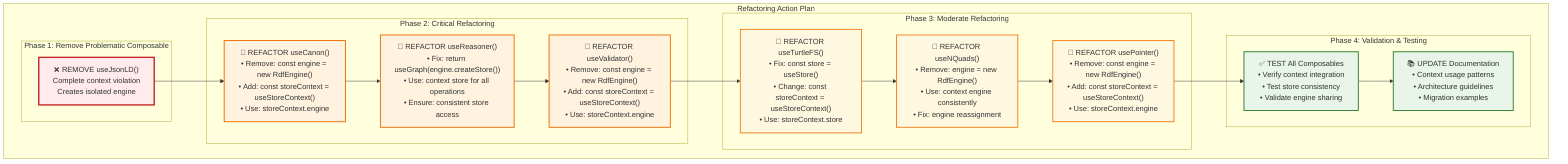 graph TD
    subgraph "Refactoring Action Plan"
        subgraph "Phase 1: Remove Problematic Composable"
            Remove["❌ REMOVE useJsonLD()<br/>Complete context violation<br/>Creates isolated engine"]
        end
        
        subgraph "Phase 2: Critical Refactoring"
            CanonRefactor["🔧 REFACTOR useCanon()<br/>• Remove: const engine = new RdfEngine()<br/>• Add: const storeContext = useStoreContext()<br/>• Use: storeContext.engine"]
            
            ReasonerRefactor["🔧 REFACTOR useReasoner()<br/>• Fix: return useGraph(engine.createStore())<br/>• Use: context store for all operations<br/>• Ensure: consistent store access"]
            
            ValidatorRefactor["🔧 REFACTOR useValidator()<br/>• Remove: const engine = new RdfEngine()<br/>• Add: const storeContext = useStoreContext()<br/>• Use: storeContext.engine"]
        end
        
        subgraph "Phase 3: Moderate Refactoring"
            TurtleFSRefactor["🔧 REFACTOR useTurtleFS()<br/>• Fix: const store = useStore()<br/>• Change: const storeContext = useStoreContext()<br/>• Use: storeContext.store"]
            
            NQuadsRefactor["🔧 REFACTOR useNQuads()<br/>• Remove: engine = new RdfEngine()<br/>• Use: context engine consistently<br/>• Fix: engine reassignment"]
            
            PointerRefactor["🔧 REFACTOR usePointer()<br/>• Remove: const engine = new RdfEngine()<br/>• Add: const storeContext = useStoreContext()<br/>• Use: storeContext.engine"]
        end
        
        subgraph "Phase 4: Validation & Testing"
            Test["✅ TEST All Composables<br/>• Verify context integration<br/>• Test store consistency<br/>• Validate engine sharing"]
            
            Docs["📚 UPDATE Documentation<br/>• Context usage patterns<br/>• Architecture guidelines<br/>• Migration examples"]
        end
    end
    
    Remove --> CanonRefactor
    CanonRefactor --> ReasonerRefactor
    ReasonerRefactor --> ValidatorRefactor
    ValidatorRefactor --> TurtleFSRefactor
    TurtleFSRefactor --> NQuadsRefactor
    NQuadsRefactor --> PointerRefactor
    PointerRefactor --> Test
    Test --> Docs
    
    classDef remove fill:#ffebee,stroke:#c62828,stroke-width:3px
    classDef critical fill:#fff3e0,stroke:#ef6c00,stroke-width:2px
    classDef moderate fill:#fff8e1,stroke:#f57f17,stroke-width:2px
    classDef validation fill:#e8f5e8,stroke:#2e7d32,stroke-width:2px
    
    class Remove remove
    class CanonRefactor,ReasonerRefactor,ValidatorRefactor critical
    class TurtleFSRefactor,NQuadsRefactor,PointerRefactor moderate
    class Test,Docs validation